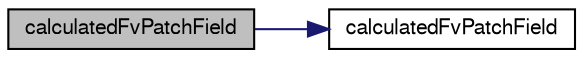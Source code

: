 digraph "calculatedFvPatchField"
{
  bgcolor="transparent";
  edge [fontname="FreeSans",fontsize="10",labelfontname="FreeSans",labelfontsize="10"];
  node [fontname="FreeSans",fontsize="10",shape=record];
  rankdir="LR";
  Node6 [label="calculatedFvPatchField",height=0.2,width=0.4,color="black", fillcolor="grey75", style="filled", fontcolor="black"];
  Node6 -> Node7 [color="midnightblue",fontsize="10",style="solid",fontname="FreeSans"];
  Node7 [label="calculatedFvPatchField",height=0.2,width=0.4,color="black",URL="$a21970.html#a23d34e9522c57f9f6497eabce1a7a09b",tooltip="Construct from patch and internal field. "];
}

